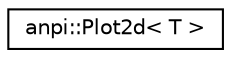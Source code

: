 digraph "Representación gráfica de la clase"
{
  edge [fontname="Helvetica",fontsize="10",labelfontname="Helvetica",labelfontsize="10"];
  node [fontname="Helvetica",fontsize="10",shape=record];
  rankdir="LR";
  Node0 [label="anpi::Plot2d\< T \>",height=0.2,width=0.4,color="black", fillcolor="white", style="filled",URL="$d6/dfc/classanpi_1_1Plot2d.html"];
}
